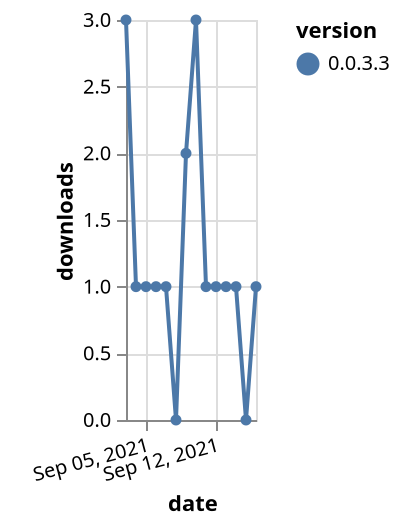 {"$schema": "https://vega.github.io/schema/vega-lite/v5.json", "description": "A simple bar chart with embedded data.", "data": {"values": [{"date": "2021-09-03", "total": 43, "delta": 3, "version": "0.0.3.3"}, {"date": "2021-09-04", "total": 44, "delta": 1, "version": "0.0.3.3"}, {"date": "2021-09-05", "total": 45, "delta": 1, "version": "0.0.3.3"}, {"date": "2021-09-06", "total": 46, "delta": 1, "version": "0.0.3.3"}, {"date": "2021-09-07", "total": 47, "delta": 1, "version": "0.0.3.3"}, {"date": "2021-09-08", "total": 47, "delta": 0, "version": "0.0.3.3"}, {"date": "2021-09-09", "total": 49, "delta": 2, "version": "0.0.3.3"}, {"date": "2021-09-10", "total": 52, "delta": 3, "version": "0.0.3.3"}, {"date": "2021-09-11", "total": 53, "delta": 1, "version": "0.0.3.3"}, {"date": "2021-09-12", "total": 54, "delta": 1, "version": "0.0.3.3"}, {"date": "2021-09-13", "total": 55, "delta": 1, "version": "0.0.3.3"}, {"date": "2021-09-14", "total": 56, "delta": 1, "version": "0.0.3.3"}, {"date": "2021-09-15", "total": 56, "delta": 0, "version": "0.0.3.3"}, {"date": "2021-09-16", "total": 57, "delta": 1, "version": "0.0.3.3"}]}, "width": "container", "mark": {"type": "line", "point": {"filled": true}}, "encoding": {"x": {"field": "date", "type": "temporal", "timeUnit": "yearmonthdate", "title": "date", "axis": {"labelAngle": -15}}, "y": {"field": "delta", "type": "quantitative", "title": "downloads"}, "color": {"field": "version", "type": "nominal"}, "tooltip": {"field": "delta"}}}